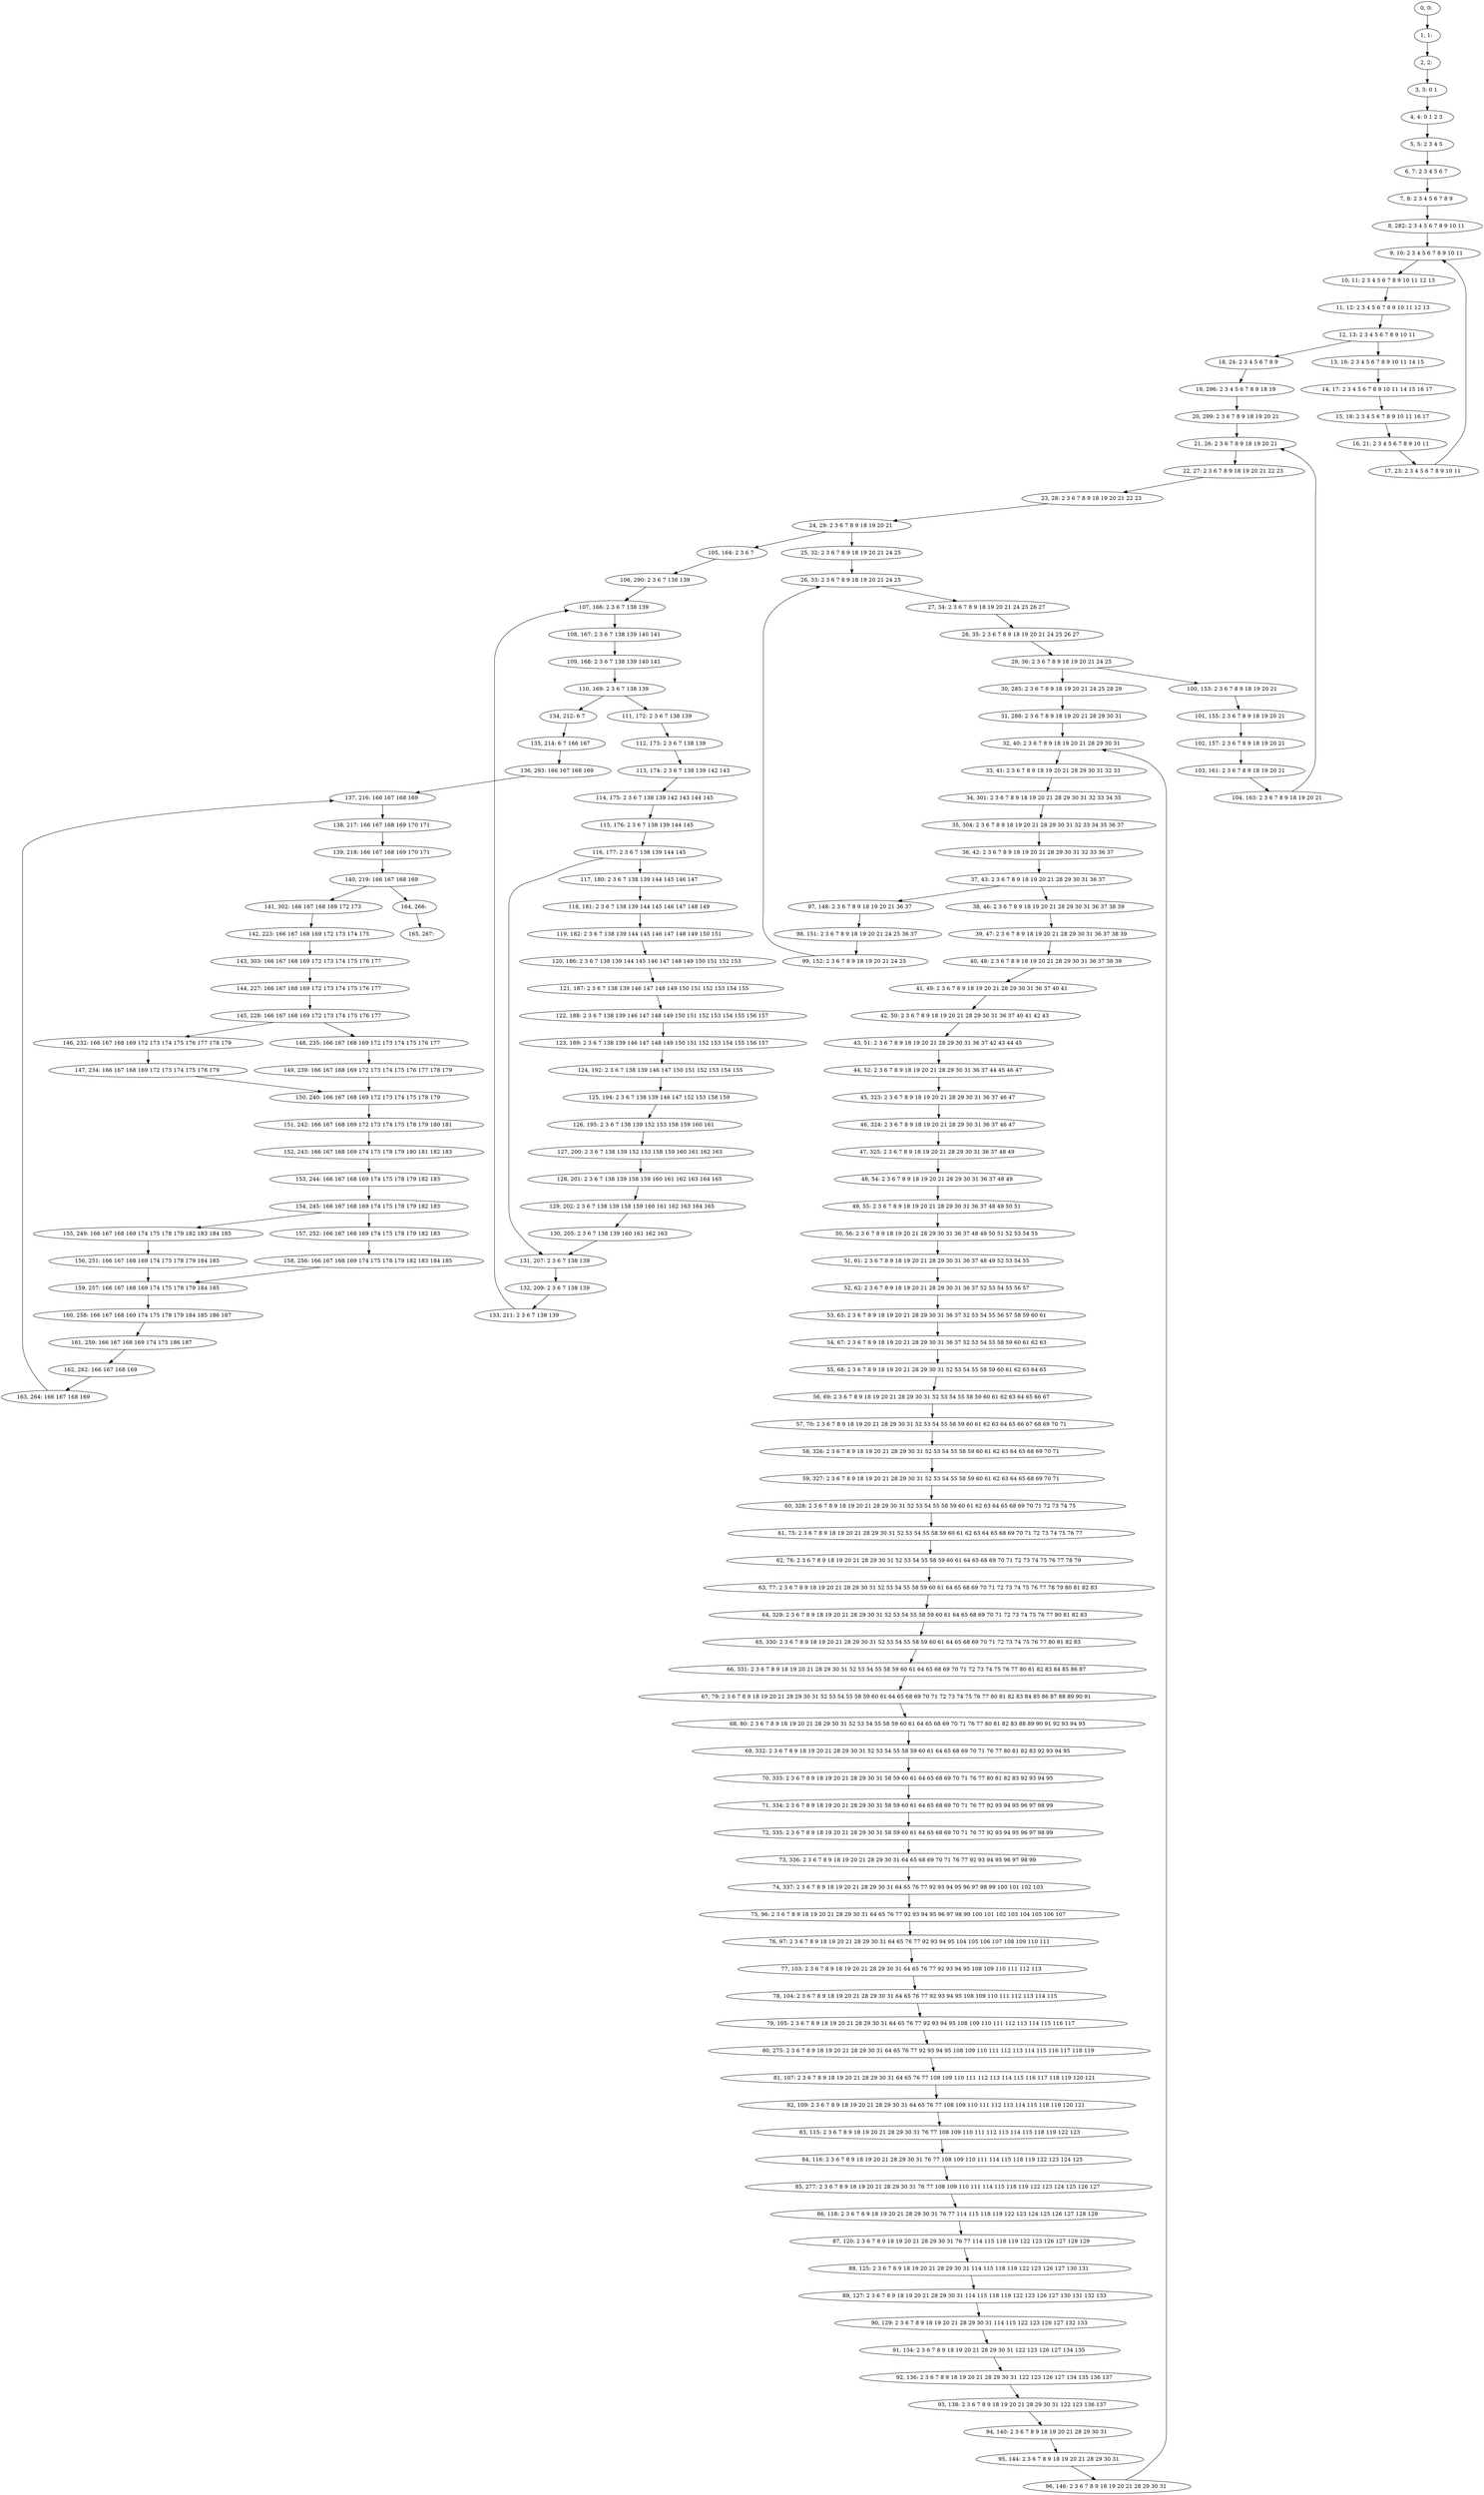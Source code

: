 digraph G {
0[label="0, 0: "];
1[label="1, 1: "];
2[label="2, 2: "];
3[label="3, 3: 0 1 "];
4[label="4, 4: 0 1 2 3 "];
5[label="5, 5: 2 3 4 5 "];
6[label="6, 7: 2 3 4 5 6 7 "];
7[label="7, 8: 2 3 4 5 6 7 8 9 "];
8[label="8, 282: 2 3 4 5 6 7 8 9 10 11 "];
9[label="9, 10: 2 3 4 5 6 7 8 9 10 11 "];
10[label="10, 11: 2 3 4 5 6 7 8 9 10 11 12 13 "];
11[label="11, 12: 2 3 4 5 6 7 8 9 10 11 12 13 "];
12[label="12, 13: 2 3 4 5 6 7 8 9 10 11 "];
13[label="13, 16: 2 3 4 5 6 7 8 9 10 11 14 15 "];
14[label="14, 17: 2 3 4 5 6 7 8 9 10 11 14 15 16 17 "];
15[label="15, 18: 2 3 4 5 6 7 8 9 10 11 16 17 "];
16[label="16, 21: 2 3 4 5 6 7 8 9 10 11 "];
17[label="17, 23: 2 3 4 5 6 7 8 9 10 11 "];
18[label="18, 24: 2 3 4 5 6 7 8 9 "];
19[label="19, 296: 2 3 4 5 6 7 8 9 18 19 "];
20[label="20, 299: 2 3 6 7 8 9 18 19 20 21 "];
21[label="21, 26: 2 3 6 7 8 9 18 19 20 21 "];
22[label="22, 27: 2 3 6 7 8 9 18 19 20 21 22 23 "];
23[label="23, 28: 2 3 6 7 8 9 18 19 20 21 22 23 "];
24[label="24, 29: 2 3 6 7 8 9 18 19 20 21 "];
25[label="25, 32: 2 3 6 7 8 9 18 19 20 21 24 25 "];
26[label="26, 33: 2 3 6 7 8 9 18 19 20 21 24 25 "];
27[label="27, 34: 2 3 6 7 8 9 18 19 20 21 24 25 26 27 "];
28[label="28, 35: 2 3 6 7 8 9 18 19 20 21 24 25 26 27 "];
29[label="29, 36: 2 3 6 7 8 9 18 19 20 21 24 25 "];
30[label="30, 285: 2 3 6 7 8 9 18 19 20 21 24 25 28 29 "];
31[label="31, 288: 2 3 6 7 8 9 18 19 20 21 28 29 30 31 "];
32[label="32, 40: 2 3 6 7 8 9 18 19 20 21 28 29 30 31 "];
33[label="33, 41: 2 3 6 7 8 9 18 19 20 21 28 29 30 31 32 33 "];
34[label="34, 301: 2 3 6 7 8 9 18 19 20 21 28 29 30 31 32 33 34 35 "];
35[label="35, 304: 2 3 6 7 8 9 18 19 20 21 28 29 30 31 32 33 34 35 36 37 "];
36[label="36, 42: 2 3 6 7 8 9 18 19 20 21 28 29 30 31 32 33 36 37 "];
37[label="37, 43: 2 3 6 7 8 9 18 19 20 21 28 29 30 31 36 37 "];
38[label="38, 46: 2 3 6 7 8 9 18 19 20 21 28 29 30 31 36 37 38 39 "];
39[label="39, 47: 2 3 6 7 8 9 18 19 20 21 28 29 30 31 36 37 38 39 "];
40[label="40, 48: 2 3 6 7 8 9 18 19 20 21 28 29 30 31 36 37 38 39 "];
41[label="41, 49: 2 3 6 7 8 9 18 19 20 21 28 29 30 31 36 37 40 41 "];
42[label="42, 50: 2 3 6 7 8 9 18 19 20 21 28 29 30 31 36 37 40 41 42 43 "];
43[label="43, 51: 2 3 6 7 8 9 18 19 20 21 28 29 30 31 36 37 42 43 44 45 "];
44[label="44, 52: 2 3 6 7 8 9 18 19 20 21 28 29 30 31 36 37 44 45 46 47 "];
45[label="45, 323: 2 3 6 7 8 9 18 19 20 21 28 29 30 31 36 37 46 47 "];
46[label="46, 324: 2 3 6 7 8 9 18 19 20 21 28 29 30 31 36 37 46 47 "];
47[label="47, 325: 2 3 6 7 8 9 18 19 20 21 28 29 30 31 36 37 48 49 "];
48[label="48, 54: 2 3 6 7 8 9 18 19 20 21 28 29 30 31 36 37 48 49 "];
49[label="49, 55: 2 3 6 7 8 9 18 19 20 21 28 29 30 31 36 37 48 49 50 51 "];
50[label="50, 56: 2 3 6 7 8 9 18 19 20 21 28 29 30 31 36 37 48 49 50 51 52 53 54 55 "];
51[label="51, 61: 2 3 6 7 8 9 18 19 20 21 28 29 30 31 36 37 48 49 52 53 54 55 "];
52[label="52, 62: 2 3 6 7 8 9 18 19 20 21 28 29 30 31 36 37 52 53 54 55 56 57 "];
53[label="53, 63: 2 3 6 7 8 9 18 19 20 21 28 29 30 31 36 37 52 53 54 55 56 57 58 59 60 61 "];
54[label="54, 67: 2 3 6 7 8 9 18 19 20 21 28 29 30 31 36 37 52 53 54 55 58 59 60 61 62 63 "];
55[label="55, 68: 2 3 6 7 8 9 18 19 20 21 28 29 30 31 52 53 54 55 58 59 60 61 62 63 64 65 "];
56[label="56, 69: 2 3 6 7 8 9 18 19 20 21 28 29 30 31 52 53 54 55 58 59 60 61 62 63 64 65 66 67 "];
57[label="57, 70: 2 3 6 7 8 9 18 19 20 21 28 29 30 31 52 53 54 55 58 59 60 61 62 63 64 65 66 67 68 69 70 71 "];
58[label="58, 326: 2 3 6 7 8 9 18 19 20 21 28 29 30 31 52 53 54 55 58 59 60 61 62 63 64 65 68 69 70 71 "];
59[label="59, 327: 2 3 6 7 8 9 18 19 20 21 28 29 30 31 52 53 54 55 58 59 60 61 62 63 64 65 68 69 70 71 "];
60[label="60, 328: 2 3 6 7 8 9 18 19 20 21 28 29 30 31 52 53 54 55 58 59 60 61 62 63 64 65 68 69 70 71 72 73 74 75 "];
61[label="61, 75: 2 3 6 7 8 9 18 19 20 21 28 29 30 31 52 53 54 55 58 59 60 61 62 63 64 65 68 69 70 71 72 73 74 75 76 77 "];
62[label="62, 76: 2 3 6 7 8 9 18 19 20 21 28 29 30 31 52 53 54 55 58 59 60 61 64 65 68 69 70 71 72 73 74 75 76 77 78 79 "];
63[label="63, 77: 2 3 6 7 8 9 18 19 20 21 28 29 30 31 52 53 54 55 58 59 60 61 64 65 68 69 70 71 72 73 74 75 76 77 78 79 80 81 82 83 "];
64[label="64, 329: 2 3 6 7 8 9 18 19 20 21 28 29 30 31 52 53 54 55 58 59 60 61 64 65 68 69 70 71 72 73 74 75 76 77 80 81 82 83 "];
65[label="65, 330: 2 3 6 7 8 9 18 19 20 21 28 29 30 31 52 53 54 55 58 59 60 61 64 65 68 69 70 71 72 73 74 75 76 77 80 81 82 83 "];
66[label="66, 331: 2 3 6 7 8 9 18 19 20 21 28 29 30 31 52 53 54 55 58 59 60 61 64 65 68 69 70 71 72 73 74 75 76 77 80 81 82 83 84 85 86 87 "];
67[label="67, 79: 2 3 6 7 8 9 18 19 20 21 28 29 30 31 52 53 54 55 58 59 60 61 64 65 68 69 70 71 72 73 74 75 76 77 80 81 82 83 84 85 86 87 88 89 90 91 "];
68[label="68, 80: 2 3 6 7 8 9 18 19 20 21 28 29 30 31 52 53 54 55 58 59 60 61 64 65 68 69 70 71 76 77 80 81 82 83 88 89 90 91 92 93 94 95 "];
69[label="69, 332: 2 3 6 7 8 9 18 19 20 21 28 29 30 31 52 53 54 55 58 59 60 61 64 65 68 69 70 71 76 77 80 81 82 83 92 93 94 95 "];
70[label="70, 333: 2 3 6 7 8 9 18 19 20 21 28 29 30 31 58 59 60 61 64 65 68 69 70 71 76 77 80 81 82 83 92 93 94 95 "];
71[label="71, 334: 2 3 6 7 8 9 18 19 20 21 28 29 30 31 58 59 60 61 64 65 68 69 70 71 76 77 92 93 94 95 96 97 98 99 "];
72[label="72, 335: 2 3 6 7 8 9 18 19 20 21 28 29 30 31 58 59 60 61 64 65 68 69 70 71 76 77 92 93 94 95 96 97 98 99 "];
73[label="73, 336: 2 3 6 7 8 9 18 19 20 21 28 29 30 31 64 65 68 69 70 71 76 77 92 93 94 95 96 97 98 99 "];
74[label="74, 337: 2 3 6 7 8 9 18 19 20 21 28 29 30 31 64 65 76 77 92 93 94 95 96 97 98 99 100 101 102 103 "];
75[label="75, 96: 2 3 6 7 8 9 18 19 20 21 28 29 30 31 64 65 76 77 92 93 94 95 96 97 98 99 100 101 102 103 104 105 106 107 "];
76[label="76, 97: 2 3 6 7 8 9 18 19 20 21 28 29 30 31 64 65 76 77 92 93 94 95 104 105 106 107 108 109 110 111 "];
77[label="77, 103: 2 3 6 7 8 9 18 19 20 21 28 29 30 31 64 65 76 77 92 93 94 95 108 109 110 111 112 113 "];
78[label="78, 104: 2 3 6 7 8 9 18 19 20 21 28 29 30 31 64 65 76 77 92 93 94 95 108 109 110 111 112 113 114 115 "];
79[label="79, 105: 2 3 6 7 8 9 18 19 20 21 28 29 30 31 64 65 76 77 92 93 94 95 108 109 110 111 112 113 114 115 116 117 "];
80[label="80, 275: 2 3 6 7 8 9 18 19 20 21 28 29 30 31 64 65 76 77 92 93 94 95 108 109 110 111 112 113 114 115 116 117 118 119 "];
81[label="81, 107: 2 3 6 7 8 9 18 19 20 21 28 29 30 31 64 65 76 77 108 109 110 111 112 113 114 115 116 117 118 119 120 121 "];
82[label="82, 109: 2 3 6 7 8 9 18 19 20 21 28 29 30 31 64 65 76 77 108 109 110 111 112 113 114 115 118 119 120 121 "];
83[label="83, 115: 2 3 6 7 8 9 18 19 20 21 28 29 30 31 76 77 108 109 110 111 112 113 114 115 118 119 122 123 "];
84[label="84, 116: 2 3 6 7 8 9 18 19 20 21 28 29 30 31 76 77 108 109 110 111 114 115 118 119 122 123 124 125 "];
85[label="85, 277: 2 3 6 7 8 9 18 19 20 21 28 29 30 31 76 77 108 109 110 111 114 115 118 119 122 123 124 125 126 127 "];
86[label="86, 118: 2 3 6 7 8 9 18 19 20 21 28 29 30 31 76 77 114 115 118 119 122 123 124 125 126 127 128 129 "];
87[label="87, 120: 2 3 6 7 8 9 18 19 20 21 28 29 30 31 76 77 114 115 118 119 122 123 126 127 128 129 "];
88[label="88, 125: 2 3 6 7 8 9 18 19 20 21 28 29 30 31 114 115 118 119 122 123 126 127 130 131 "];
89[label="89, 127: 2 3 6 7 8 9 18 19 20 21 28 29 30 31 114 115 118 119 122 123 126 127 130 131 132 133 "];
90[label="90, 129: 2 3 6 7 8 9 18 19 20 21 28 29 30 31 114 115 122 123 126 127 132 133 "];
91[label="91, 134: 2 3 6 7 8 9 18 19 20 21 28 29 30 31 122 123 126 127 134 135 "];
92[label="92, 136: 2 3 6 7 8 9 18 19 20 21 28 29 30 31 122 123 126 127 134 135 136 137 "];
93[label="93, 138: 2 3 6 7 8 9 18 19 20 21 28 29 30 31 122 123 136 137 "];
94[label="94, 140: 2 3 6 7 8 9 18 19 20 21 28 29 30 31 "];
95[label="95, 144: 2 3 6 7 8 9 18 19 20 21 28 29 30 31 "];
96[label="96, 146: 2 3 6 7 8 9 18 19 20 21 28 29 30 31 "];
97[label="97, 148: 2 3 6 7 8 9 18 19 20 21 36 37 "];
98[label="98, 151: 2 3 6 7 8 9 18 19 20 21 24 25 36 37 "];
99[label="99, 152: 2 3 6 7 8 9 18 19 20 21 24 25 "];
100[label="100, 153: 2 3 6 7 8 9 18 19 20 21 "];
101[label="101, 155: 2 3 6 7 8 9 18 19 20 21 "];
102[label="102, 157: 2 3 6 7 8 9 18 19 20 21 "];
103[label="103, 161: 2 3 6 7 8 9 18 19 20 21 "];
104[label="104, 163: 2 3 6 7 8 9 18 19 20 21 "];
105[label="105, 164: 2 3 6 7 "];
106[label="106, 290: 2 3 6 7 138 139 "];
107[label="107, 166: 2 3 6 7 138 139 "];
108[label="108, 167: 2 3 6 7 138 139 140 141 "];
109[label="109, 168: 2 3 6 7 138 139 140 141 "];
110[label="110, 169: 2 3 6 7 138 139 "];
111[label="111, 172: 2 3 6 7 138 139 "];
112[label="112, 173: 2 3 6 7 138 139 "];
113[label="113, 174: 2 3 6 7 138 139 142 143 "];
114[label="114, 175: 2 3 6 7 138 139 142 143 144 145 "];
115[label="115, 176: 2 3 6 7 138 139 144 145 "];
116[label="116, 177: 2 3 6 7 138 139 144 145 "];
117[label="117, 180: 2 3 6 7 138 139 144 145 146 147 "];
118[label="118, 181: 2 3 6 7 138 139 144 145 146 147 148 149 "];
119[label="119, 182: 2 3 6 7 138 139 144 145 146 147 148 149 150 151 "];
120[label="120, 186: 2 3 6 7 138 139 144 145 146 147 148 149 150 151 152 153 "];
121[label="121, 187: 2 3 6 7 138 139 146 147 148 149 150 151 152 153 154 155 "];
122[label="122, 188: 2 3 6 7 138 139 146 147 148 149 150 151 152 153 154 155 156 157 "];
123[label="123, 189: 2 3 6 7 138 139 146 147 148 149 150 151 152 153 154 155 156 157 "];
124[label="124, 192: 2 3 6 7 138 139 146 147 150 151 152 153 154 155 "];
125[label="125, 194: 2 3 6 7 138 139 146 147 152 153 158 159 "];
126[label="126, 195: 2 3 6 7 138 139 152 153 158 159 160 161 "];
127[label="127, 200: 2 3 6 7 138 139 152 153 158 159 160 161 162 163 "];
128[label="128, 201: 2 3 6 7 138 139 158 159 160 161 162 163 164 165 "];
129[label="129, 202: 2 3 6 7 138 139 158 159 160 161 162 163 164 165 "];
130[label="130, 205: 2 3 6 7 138 139 160 161 162 163 "];
131[label="131, 207: 2 3 6 7 138 139 "];
132[label="132, 209: 2 3 6 7 138 139 "];
133[label="133, 211: 2 3 6 7 138 139 "];
134[label="134, 212: 6 7 "];
135[label="135, 214: 6 7 166 167 "];
136[label="136, 293: 166 167 168 169 "];
137[label="137, 216: 166 167 168 169 "];
138[label="138, 217: 166 167 168 169 170 171 "];
139[label="139, 218: 166 167 168 169 170 171 "];
140[label="140, 219: 166 167 168 169 "];
141[label="141, 302: 166 167 168 169 172 173 "];
142[label="142, 223: 166 167 168 169 172 173 174 175 "];
143[label="143, 303: 166 167 168 169 172 173 174 175 176 177 "];
144[label="144, 227: 166 167 168 169 172 173 174 175 176 177 "];
145[label="145, 228: 166 167 168 169 172 173 174 175 176 177 "];
146[label="146, 232: 166 167 168 169 172 173 174 175 176 177 178 179 "];
147[label="147, 234: 166 167 168 169 172 173 174 175 178 179 "];
148[label="148, 235: 166 167 168 169 172 173 174 175 176 177 "];
149[label="149, 239: 166 167 168 169 172 173 174 175 176 177 178 179 "];
150[label="150, 240: 166 167 168 169 172 173 174 175 178 179 "];
151[label="151, 242: 166 167 168 169 172 173 174 175 178 179 180 181 "];
152[label="152, 243: 166 167 168 169 174 175 178 179 180 181 182 183 "];
153[label="153, 244: 166 167 168 169 174 175 178 179 182 183 "];
154[label="154, 245: 166 167 168 169 174 175 178 179 182 183 "];
155[label="155, 249: 166 167 168 169 174 175 178 179 182 183 184 185 "];
156[label="156, 251: 166 167 168 169 174 175 178 179 184 185 "];
157[label="157, 252: 166 167 168 169 174 175 178 179 182 183 "];
158[label="158, 256: 166 167 168 169 174 175 178 179 182 183 184 185 "];
159[label="159, 257: 166 167 168 169 174 175 178 179 184 185 "];
160[label="160, 258: 166 167 168 169 174 175 178 179 184 185 186 187 "];
161[label="161, 259: 166 167 168 169 174 175 186 187 "];
162[label="162, 262: 166 167 168 169 "];
163[label="163, 264: 166 167 168 169 "];
164[label="164, 266: "];
165[label="165, 267: "];
0->1 ;
1->2 ;
2->3 ;
3->4 ;
4->5 ;
5->6 ;
6->7 ;
7->8 ;
8->9 ;
9->10 ;
10->11 ;
11->12 ;
12->13 ;
12->18 ;
13->14 ;
14->15 ;
15->16 ;
16->17 ;
17->9 ;
18->19 ;
19->20 ;
20->21 ;
21->22 ;
22->23 ;
23->24 ;
24->25 ;
24->105 ;
25->26 ;
26->27 ;
27->28 ;
28->29 ;
29->30 ;
29->100 ;
30->31 ;
31->32 ;
32->33 ;
33->34 ;
34->35 ;
35->36 ;
36->37 ;
37->38 ;
37->97 ;
38->39 ;
39->40 ;
40->41 ;
41->42 ;
42->43 ;
43->44 ;
44->45 ;
45->46 ;
46->47 ;
47->48 ;
48->49 ;
49->50 ;
50->51 ;
51->52 ;
52->53 ;
53->54 ;
54->55 ;
55->56 ;
56->57 ;
57->58 ;
58->59 ;
59->60 ;
60->61 ;
61->62 ;
62->63 ;
63->64 ;
64->65 ;
65->66 ;
66->67 ;
67->68 ;
68->69 ;
69->70 ;
70->71 ;
71->72 ;
72->73 ;
73->74 ;
74->75 ;
75->76 ;
76->77 ;
77->78 ;
78->79 ;
79->80 ;
80->81 ;
81->82 ;
82->83 ;
83->84 ;
84->85 ;
85->86 ;
86->87 ;
87->88 ;
88->89 ;
89->90 ;
90->91 ;
91->92 ;
92->93 ;
93->94 ;
94->95 ;
95->96 ;
96->32 ;
97->98 ;
98->99 ;
99->26 ;
100->101 ;
101->102 ;
102->103 ;
103->104 ;
104->21 ;
105->106 ;
106->107 ;
107->108 ;
108->109 ;
109->110 ;
110->111 ;
110->134 ;
111->112 ;
112->113 ;
113->114 ;
114->115 ;
115->116 ;
116->117 ;
116->131 ;
117->118 ;
118->119 ;
119->120 ;
120->121 ;
121->122 ;
122->123 ;
123->124 ;
124->125 ;
125->126 ;
126->127 ;
127->128 ;
128->129 ;
129->130 ;
130->131 ;
131->132 ;
132->133 ;
133->107 ;
134->135 ;
135->136 ;
136->137 ;
137->138 ;
138->139 ;
139->140 ;
140->141 ;
140->164 ;
141->142 ;
142->143 ;
143->144 ;
144->145 ;
145->146 ;
145->148 ;
146->147 ;
147->150 ;
148->149 ;
149->150 ;
150->151 ;
151->152 ;
152->153 ;
153->154 ;
154->155 ;
154->157 ;
155->156 ;
156->159 ;
157->158 ;
158->159 ;
159->160 ;
160->161 ;
161->162 ;
162->163 ;
163->137 ;
164->165 ;
}
